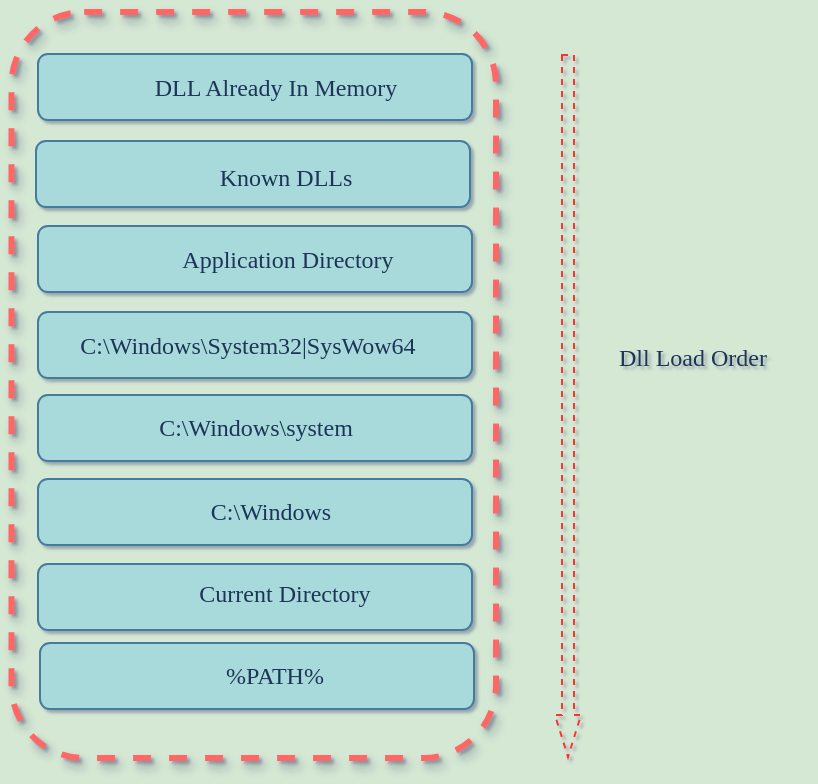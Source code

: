 <mxfile version="24.7.12">
  <diagram name="Page-1" id="5dWdbuf4hbfbDsVz6yMR">
    <mxGraphModel dx="1434" dy="819" grid="0" gridSize="10" guides="1" tooltips="1" connect="1" arrows="1" fold="1" page="1" pageScale="1" pageWidth="826" pageHeight="1169" background="#D5E8D4" math="0" shadow="1">
      <root>
        <mxCell id="0" />
        <mxCell id="1" parent="0" />
        <mxCell id="ceSgnmIpMZuki_RkLY0J-1" value="" style="rounded=1;whiteSpace=wrap;html=1;hachureGap=4;fontFamily=Architects Daughter;fontSource=https%3A%2F%2Ffonts.googleapis.com%2Fcss%3Ffamily%3DArchitects%2BDaughter;labelBackgroundColor=none;fillColor=#A8DADC;strokeColor=#457B9D;fontColor=#1D3557;textShadow=1;" vertex="1" parent="1">
          <mxGeometry x="308" y="193" width="217" height="33" as="geometry" />
        </mxCell>
        <mxCell id="ceSgnmIpMZuki_RkLY0J-2" value="" style="rounded=1;whiteSpace=wrap;html=1;hachureGap=4;fontFamily=Architects Daughter;fontSource=https%3A%2F%2Ffonts.googleapis.com%2Fcss%3Ffamily%3DArchitects%2BDaughter;labelBackgroundColor=none;fillColor=#A8DADC;strokeColor=#457B9D;fontColor=#1D3557;textShadow=1;" vertex="1" parent="1">
          <mxGeometry x="309" y="487.5" width="217" height="33" as="geometry" />
        </mxCell>
        <mxCell id="ceSgnmIpMZuki_RkLY0J-3" value="" style="rounded=1;whiteSpace=wrap;html=1;hachureGap=4;fontFamily=Architects Daughter;fontSource=https%3A%2F%2Ffonts.googleapis.com%2Fcss%3Ffamily%3DArchitects%2BDaughter;labelBackgroundColor=none;fillColor=#A8DADC;strokeColor=#457B9D;fontColor=#1D3557;textShadow=1;" vertex="1" parent="1">
          <mxGeometry x="308" y="448" width="217" height="33" as="geometry" />
        </mxCell>
        <mxCell id="ceSgnmIpMZuki_RkLY0J-4" value="" style="rounded=1;whiteSpace=wrap;html=1;hachureGap=4;fontFamily=Architects Daughter;fontSource=https%3A%2F%2Ffonts.googleapis.com%2Fcss%3Ffamily%3DArchitects%2BDaughter;labelBackgroundColor=none;fillColor=#A8DADC;strokeColor=#457B9D;fontColor=#1D3557;textShadow=1;" vertex="1" parent="1">
          <mxGeometry x="308" y="405.5" width="217" height="33" as="geometry" />
        </mxCell>
        <mxCell id="ceSgnmIpMZuki_RkLY0J-5" value="" style="rounded=1;whiteSpace=wrap;html=1;hachureGap=4;fontFamily=Architects Daughter;fontSource=https%3A%2F%2Ffonts.googleapis.com%2Fcss%3Ffamily%3DArchitects%2BDaughter;labelBackgroundColor=none;fillColor=#A8DADC;strokeColor=#457B9D;fontColor=#1D3557;textShadow=1;" vertex="1" parent="1">
          <mxGeometry x="307" y="236.5" width="217" height="33" as="geometry" />
        </mxCell>
        <mxCell id="ceSgnmIpMZuki_RkLY0J-6" value="" style="rounded=1;whiteSpace=wrap;html=1;hachureGap=4;fontFamily=Architects Daughter;fontSource=https%3A%2F%2Ffonts.googleapis.com%2Fcss%3Ffamily%3DArchitects%2BDaughter;labelBackgroundColor=none;fillColor=#A8DADC;strokeColor=#457B9D;fontColor=#1D3557;textShadow=1;" vertex="1" parent="1">
          <mxGeometry x="308" y="279" width="217" height="33" as="geometry" />
        </mxCell>
        <mxCell id="ceSgnmIpMZuki_RkLY0J-7" value="" style="rounded=1;whiteSpace=wrap;html=1;hachureGap=4;fontFamily=Architects Daughter;fontSource=https%3A%2F%2Ffonts.googleapis.com%2Fcss%3Ffamily%3DArchitects%2BDaughter;labelBackgroundColor=none;fillColor=#A8DADC;strokeColor=#457B9D;fontColor=#1D3557;textShadow=1;" vertex="1" parent="1">
          <mxGeometry x="308" y="322" width="217" height="33" as="geometry" />
        </mxCell>
        <mxCell id="ceSgnmIpMZuki_RkLY0J-8" value="" style="rounded=1;whiteSpace=wrap;html=1;hachureGap=4;fontFamily=Architects Daughter;fontSource=https%3A%2F%2Ffonts.googleapis.com%2Fcss%3Ffamily%3DArchitects%2BDaughter;labelBackgroundColor=none;fillColor=#A8DADC;strokeColor=#457B9D;fontColor=#1D3557;textShadow=1;" vertex="1" parent="1">
          <mxGeometry x="308" y="363.5" width="217" height="33" as="geometry" />
        </mxCell>
        <mxCell id="ceSgnmIpMZuki_RkLY0J-10" value="DLL Already In Memory" style="text;html=1;align=center;verticalAlign=middle;whiteSpace=wrap;rounded=0;fontColor=#1D3557;fontFamily=Garamond;" vertex="1" parent="1">
          <mxGeometry x="342.5" y="194.5" width="168" height="30" as="geometry" />
        </mxCell>
        <mxCell id="ceSgnmIpMZuki_RkLY0J-14" value="Known DLLs" style="text;html=1;align=center;verticalAlign=middle;whiteSpace=wrap;rounded=0;fontColor=#1D3557;fontFamily=Garamond;" vertex="1" parent="1">
          <mxGeometry x="355.5" y="239.5" width="152" height="30" as="geometry" />
        </mxCell>
        <mxCell id="ceSgnmIpMZuki_RkLY0J-15" value="Application Directory" style="text;html=1;align=center;verticalAlign=middle;whiteSpace=wrap;rounded=0;fontColor=#1D3557;fontFamily=Garamond;" vertex="1" parent="1">
          <mxGeometry x="355" y="280.5" width="156" height="30" as="geometry" />
        </mxCell>
        <mxCell id="ceSgnmIpMZuki_RkLY0J-16" value="C:\Windows\System32|SysWow64" style="text;html=1;align=center;verticalAlign=middle;whiteSpace=wrap;rounded=0;fontColor=#1D3557;fontFamily=Garamond;" vertex="1" parent="1">
          <mxGeometry x="326" y="323.5" width="173.5" height="30" as="geometry" />
        </mxCell>
        <mxCell id="ceSgnmIpMZuki_RkLY0J-17" value="C:\Windows\system" style="text;html=1;align=center;verticalAlign=middle;whiteSpace=wrap;rounded=0;fontColor=#1D3557;fontFamily=Garamond;" vertex="1" parent="1">
          <mxGeometry x="361.75" y="365" width="109.5" height="30" as="geometry" />
        </mxCell>
        <mxCell id="ceSgnmIpMZuki_RkLY0J-18" value="C:\Windows" style="text;html=1;align=center;verticalAlign=middle;whiteSpace=wrap;rounded=0;fontColor=#1D3557;fontFamily=Garamond;" vertex="1" parent="1">
          <mxGeometry x="359" y="407" width="131" height="30" as="geometry" />
        </mxCell>
        <mxCell id="ceSgnmIpMZuki_RkLY0J-19" value="Current Directory" style="text;html=1;align=center;verticalAlign=middle;whiteSpace=wrap;rounded=0;fontColor=#1D3557;fontFamily=Garamond;" vertex="1" parent="1">
          <mxGeometry x="366" y="448" width="131" height="30" as="geometry" />
        </mxCell>
        <mxCell id="ceSgnmIpMZuki_RkLY0J-20" value="%PATH%" style="text;html=1;align=center;verticalAlign=middle;whiteSpace=wrap;rounded=0;fontColor=#1D3557;fontFamily=Garamond;" vertex="1" parent="1">
          <mxGeometry x="361" y="489" width="131" height="30" as="geometry" />
        </mxCell>
        <mxCell id="ceSgnmIpMZuki_RkLY0J-21" value="" style="rounded=1;whiteSpace=wrap;html=1;strokeColor=#FF6666;fontColor=#1D3557;fillColor=none;dashed=1;strokeWidth=3;fontFamily=Verdana;textShadow=1;labelBackgroundColor=default;labelBorderColor=default;movable=1;resizable=1;rotatable=1;deletable=1;editable=1;locked=0;connectable=1;glass=1;shadow=1;" vertex="1" parent="1">
          <mxGeometry x="294.75" y="172" width="242.25" height="373" as="geometry" />
        </mxCell>
        <mxCell id="ceSgnmIpMZuki_RkLY0J-23" value="" style="shape=flexArrow;endArrow=classic;html=1;rounded=0;strokeColor=#FF3333;fontColor=#1D3557;fillColor=none;width=6;endSize=6.67;endWidth=6;dashed=1;strokeWidth=1;" edge="1" parent="1">
          <mxGeometry width="50" height="50" relative="1" as="geometry">
            <mxPoint x="573" y="193" as="sourcePoint" />
            <mxPoint x="573" y="545" as="targetPoint" />
          </mxGeometry>
        </mxCell>
        <mxCell id="ceSgnmIpMZuki_RkLY0J-24" value="&lt;font face=&quot;Garamond&quot;&gt;Dll Load Order&lt;/font&gt;" style="text;html=1;align=center;verticalAlign=middle;whiteSpace=wrap;rounded=1;fontColor=#1D3557;glass=1;shadow=1;" vertex="1" parent="1">
          <mxGeometry x="584" y="330" width="103" height="30" as="geometry" />
        </mxCell>
      </root>
    </mxGraphModel>
  </diagram>
</mxfile>
